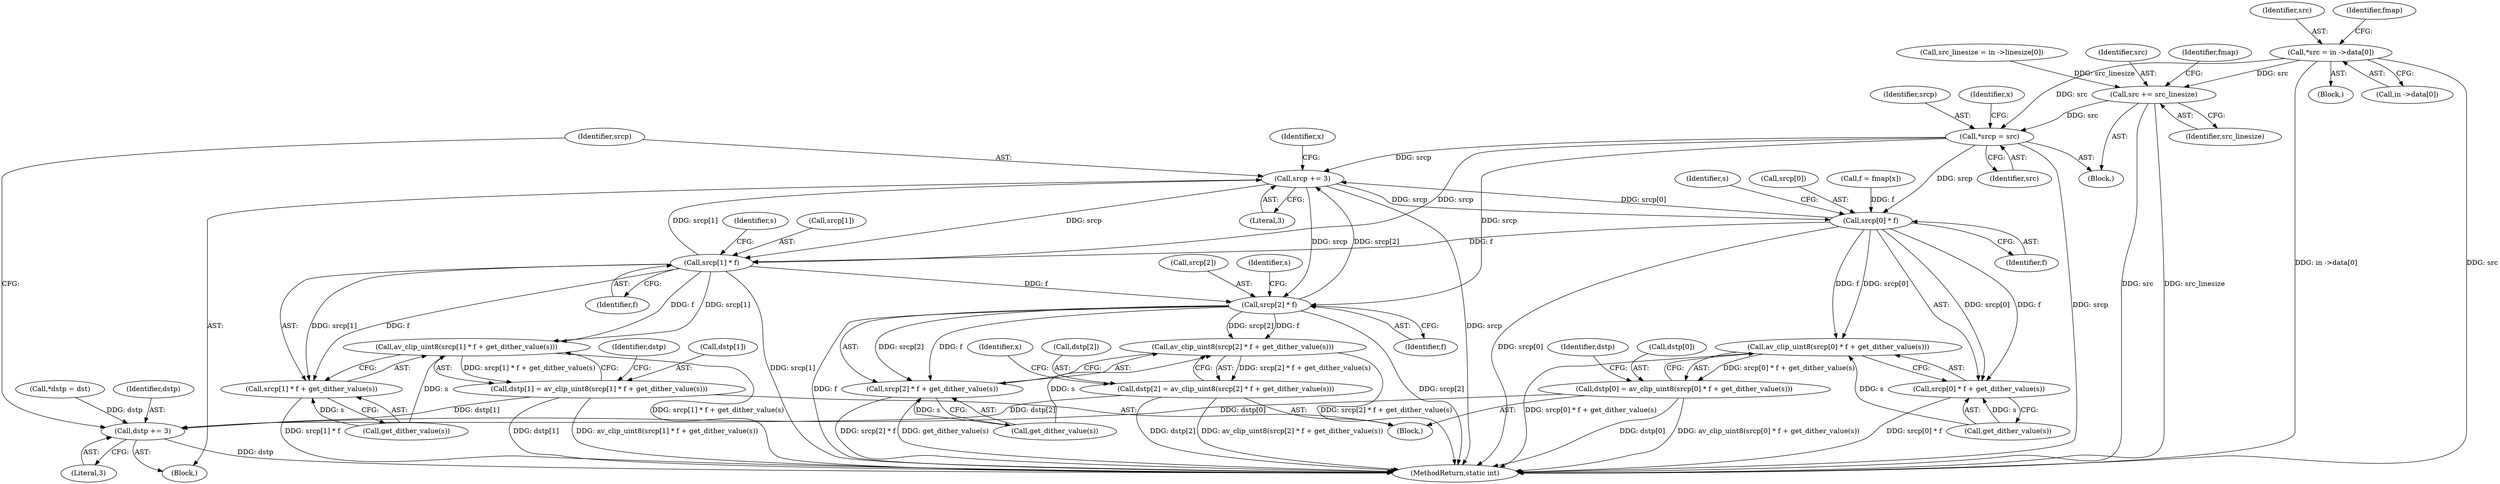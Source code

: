 digraph "0_FFmpeg_e43a0a232dbf6d3c161823c2e07c52e76227a1bc_10@array" {
"1000180" [label="(Call,*src = in ->data[0])"];
"1000232" [label="(Call,*srcp = src)"];
"1000251" [label="(Call,srcp += 3)"];
"1000267" [label="(Call,srcp[0] * f)"];
"1000265" [label="(Call,av_clip_uint8(srcp[0] * f + get_dither_value(s)))"];
"1000261" [label="(Call,dstp[0] = av_clip_uint8(srcp[0] * f + get_dither_value(s)))"];
"1000248" [label="(Call,dstp += 3)"];
"1000266" [label="(Call,srcp[0] * f + get_dither_value(s))"];
"1000280" [label="(Call,srcp[1] * f)"];
"1000278" [label="(Call,av_clip_uint8(srcp[1] * f + get_dither_value(s)))"];
"1000274" [label="(Call,dstp[1] = av_clip_uint8(srcp[1] * f + get_dither_value(s)))"];
"1000279" [label="(Call,srcp[1] * f + get_dither_value(s))"];
"1000293" [label="(Call,srcp[2] * f)"];
"1000291" [label="(Call,av_clip_uint8(srcp[2] * f + get_dither_value(s)))"];
"1000287" [label="(Call,dstp[2] = av_clip_uint8(srcp[2] * f + get_dither_value(s)))"];
"1000292" [label="(Call,srcp[2] * f + get_dither_value(s))"];
"1000303" [label="(Call,src += src_linesize)"];
"1000251" [label="(Call,srcp += 3)"];
"1000262" [label="(Call,dstp[0])"];
"1000246" [label="(Identifier,x)"];
"1000291" [label="(Call,av_clip_uint8(srcp[2] * f + get_dither_value(s)))"];
"1000233" [label="(Identifier,srcp)"];
"1000276" [label="(Identifier,dstp)"];
"1000267" [label="(Call,srcp[0] * f)"];
"1000285" [label="(Call,get_dither_value(s))"];
"1000181" [label="(Identifier,src)"];
"1000170" [label="(Block,)"];
"1000271" [label="(Identifier,f)"];
"1000237" [label="(Identifier,x)"];
"1000273" [label="(Identifier,s)"];
"1000228" [label="(Call,*dstp = dst)"];
"1000265" [label="(Call,av_clip_uint8(srcp[0] * f + get_dither_value(s)))"];
"1000189" [label="(Identifier,fmap)"];
"1000249" [label="(Identifier,dstp)"];
"1000278" [label="(Call,av_clip_uint8(srcp[1] * f + get_dither_value(s)))"];
"1000279" [label="(Call,srcp[1] * f + get_dither_value(s))"];
"1000298" [label="(Call,get_dither_value(s))"];
"1000240" [label="(Identifier,x)"];
"1000288" [label="(Call,dstp[2])"];
"1000305" [label="(Identifier,src_linesize)"];
"1000202" [label="(Call,src_linesize = in ->linesize[0])"];
"1000304" [label="(Identifier,src)"];
"1000511" [label="(MethodReturn,static int)"];
"1000268" [label="(Call,srcp[0])"];
"1000256" [label="(Call,f = fmap[x])"];
"1000275" [label="(Call,dstp[1])"];
"1000289" [label="(Identifier,dstp)"];
"1000307" [label="(Identifier,fmap)"];
"1000286" [label="(Identifier,s)"];
"1000303" [label="(Call,src += src_linesize)"];
"1000294" [label="(Call,srcp[2])"];
"1000266" [label="(Call,srcp[0] * f + get_dither_value(s))"];
"1000272" [label="(Call,get_dither_value(s))"];
"1000248" [label="(Call,dstp += 3)"];
"1000250" [label="(Literal,3)"];
"1000297" [label="(Identifier,f)"];
"1000299" [label="(Identifier,s)"];
"1000280" [label="(Call,srcp[1] * f)"];
"1000247" [label="(Block,)"];
"1000254" [label="(Block,)"];
"1000293" [label="(Call,srcp[2] * f)"];
"1000253" [label="(Literal,3)"];
"1000182" [label="(Call,in ->data[0])"];
"1000281" [label="(Call,srcp[1])"];
"1000234" [label="(Identifier,src)"];
"1000284" [label="(Identifier,f)"];
"1000292" [label="(Call,srcp[2] * f + get_dither_value(s))"];
"1000287" [label="(Call,dstp[2] = av_clip_uint8(srcp[2] * f + get_dither_value(s)))"];
"1000226" [label="(Block,)"];
"1000180" [label="(Call,*src = in ->data[0])"];
"1000232" [label="(Call,*srcp = src)"];
"1000261" [label="(Call,dstp[0] = av_clip_uint8(srcp[0] * f + get_dither_value(s)))"];
"1000252" [label="(Identifier,srcp)"];
"1000274" [label="(Call,dstp[1] = av_clip_uint8(srcp[1] * f + get_dither_value(s)))"];
"1000180" -> "1000170"  [label="AST: "];
"1000180" -> "1000182"  [label="CFG: "];
"1000181" -> "1000180"  [label="AST: "];
"1000182" -> "1000180"  [label="AST: "];
"1000189" -> "1000180"  [label="CFG: "];
"1000180" -> "1000511"  [label="DDG: in ->data[0]"];
"1000180" -> "1000511"  [label="DDG: src"];
"1000180" -> "1000232"  [label="DDG: src"];
"1000180" -> "1000303"  [label="DDG: src"];
"1000232" -> "1000226"  [label="AST: "];
"1000232" -> "1000234"  [label="CFG: "];
"1000233" -> "1000232"  [label="AST: "];
"1000234" -> "1000232"  [label="AST: "];
"1000237" -> "1000232"  [label="CFG: "];
"1000232" -> "1000511"  [label="DDG: srcp"];
"1000303" -> "1000232"  [label="DDG: src"];
"1000232" -> "1000251"  [label="DDG: srcp"];
"1000232" -> "1000267"  [label="DDG: srcp"];
"1000232" -> "1000280"  [label="DDG: srcp"];
"1000232" -> "1000293"  [label="DDG: srcp"];
"1000251" -> "1000247"  [label="AST: "];
"1000251" -> "1000253"  [label="CFG: "];
"1000252" -> "1000251"  [label="AST: "];
"1000253" -> "1000251"  [label="AST: "];
"1000240" -> "1000251"  [label="CFG: "];
"1000251" -> "1000511"  [label="DDG: srcp"];
"1000280" -> "1000251"  [label="DDG: srcp[1]"];
"1000293" -> "1000251"  [label="DDG: srcp[2]"];
"1000267" -> "1000251"  [label="DDG: srcp[0]"];
"1000251" -> "1000267"  [label="DDG: srcp"];
"1000251" -> "1000280"  [label="DDG: srcp"];
"1000251" -> "1000293"  [label="DDG: srcp"];
"1000267" -> "1000266"  [label="AST: "];
"1000267" -> "1000271"  [label="CFG: "];
"1000268" -> "1000267"  [label="AST: "];
"1000271" -> "1000267"  [label="AST: "];
"1000273" -> "1000267"  [label="CFG: "];
"1000267" -> "1000511"  [label="DDG: srcp[0]"];
"1000267" -> "1000265"  [label="DDG: srcp[0]"];
"1000267" -> "1000265"  [label="DDG: f"];
"1000267" -> "1000266"  [label="DDG: srcp[0]"];
"1000267" -> "1000266"  [label="DDG: f"];
"1000256" -> "1000267"  [label="DDG: f"];
"1000267" -> "1000280"  [label="DDG: f"];
"1000265" -> "1000261"  [label="AST: "];
"1000265" -> "1000266"  [label="CFG: "];
"1000266" -> "1000265"  [label="AST: "];
"1000261" -> "1000265"  [label="CFG: "];
"1000265" -> "1000511"  [label="DDG: srcp[0] * f + get_dither_value(s)"];
"1000265" -> "1000261"  [label="DDG: srcp[0] * f + get_dither_value(s)"];
"1000272" -> "1000265"  [label="DDG: s"];
"1000261" -> "1000254"  [label="AST: "];
"1000262" -> "1000261"  [label="AST: "];
"1000276" -> "1000261"  [label="CFG: "];
"1000261" -> "1000511"  [label="DDG: av_clip_uint8(srcp[0] * f + get_dither_value(s))"];
"1000261" -> "1000511"  [label="DDG: dstp[0]"];
"1000261" -> "1000248"  [label="DDG: dstp[0]"];
"1000248" -> "1000247"  [label="AST: "];
"1000248" -> "1000250"  [label="CFG: "];
"1000249" -> "1000248"  [label="AST: "];
"1000250" -> "1000248"  [label="AST: "];
"1000252" -> "1000248"  [label="CFG: "];
"1000248" -> "1000511"  [label="DDG: dstp"];
"1000274" -> "1000248"  [label="DDG: dstp[1]"];
"1000228" -> "1000248"  [label="DDG: dstp"];
"1000287" -> "1000248"  [label="DDG: dstp[2]"];
"1000266" -> "1000272"  [label="CFG: "];
"1000272" -> "1000266"  [label="AST: "];
"1000266" -> "1000511"  [label="DDG: srcp[0] * f"];
"1000272" -> "1000266"  [label="DDG: s"];
"1000280" -> "1000279"  [label="AST: "];
"1000280" -> "1000284"  [label="CFG: "];
"1000281" -> "1000280"  [label="AST: "];
"1000284" -> "1000280"  [label="AST: "];
"1000286" -> "1000280"  [label="CFG: "];
"1000280" -> "1000511"  [label="DDG: srcp[1]"];
"1000280" -> "1000278"  [label="DDG: srcp[1]"];
"1000280" -> "1000278"  [label="DDG: f"];
"1000280" -> "1000279"  [label="DDG: srcp[1]"];
"1000280" -> "1000279"  [label="DDG: f"];
"1000280" -> "1000293"  [label="DDG: f"];
"1000278" -> "1000274"  [label="AST: "];
"1000278" -> "1000279"  [label="CFG: "];
"1000279" -> "1000278"  [label="AST: "];
"1000274" -> "1000278"  [label="CFG: "];
"1000278" -> "1000511"  [label="DDG: srcp[1] * f + get_dither_value(s)"];
"1000278" -> "1000274"  [label="DDG: srcp[1] * f + get_dither_value(s)"];
"1000285" -> "1000278"  [label="DDG: s"];
"1000274" -> "1000254"  [label="AST: "];
"1000275" -> "1000274"  [label="AST: "];
"1000289" -> "1000274"  [label="CFG: "];
"1000274" -> "1000511"  [label="DDG: dstp[1]"];
"1000274" -> "1000511"  [label="DDG: av_clip_uint8(srcp[1] * f + get_dither_value(s))"];
"1000279" -> "1000285"  [label="CFG: "];
"1000285" -> "1000279"  [label="AST: "];
"1000279" -> "1000511"  [label="DDG: srcp[1] * f"];
"1000285" -> "1000279"  [label="DDG: s"];
"1000293" -> "1000292"  [label="AST: "];
"1000293" -> "1000297"  [label="CFG: "];
"1000294" -> "1000293"  [label="AST: "];
"1000297" -> "1000293"  [label="AST: "];
"1000299" -> "1000293"  [label="CFG: "];
"1000293" -> "1000511"  [label="DDG: srcp[2]"];
"1000293" -> "1000511"  [label="DDG: f"];
"1000293" -> "1000291"  [label="DDG: srcp[2]"];
"1000293" -> "1000291"  [label="DDG: f"];
"1000293" -> "1000292"  [label="DDG: srcp[2]"];
"1000293" -> "1000292"  [label="DDG: f"];
"1000291" -> "1000287"  [label="AST: "];
"1000291" -> "1000292"  [label="CFG: "];
"1000292" -> "1000291"  [label="AST: "];
"1000287" -> "1000291"  [label="CFG: "];
"1000291" -> "1000511"  [label="DDG: srcp[2] * f + get_dither_value(s)"];
"1000291" -> "1000287"  [label="DDG: srcp[2] * f + get_dither_value(s)"];
"1000298" -> "1000291"  [label="DDG: s"];
"1000287" -> "1000254"  [label="AST: "];
"1000288" -> "1000287"  [label="AST: "];
"1000246" -> "1000287"  [label="CFG: "];
"1000287" -> "1000511"  [label="DDG: av_clip_uint8(srcp[2] * f + get_dither_value(s))"];
"1000287" -> "1000511"  [label="DDG: dstp[2]"];
"1000292" -> "1000298"  [label="CFG: "];
"1000298" -> "1000292"  [label="AST: "];
"1000292" -> "1000511"  [label="DDG: get_dither_value(s)"];
"1000292" -> "1000511"  [label="DDG: srcp[2] * f"];
"1000298" -> "1000292"  [label="DDG: s"];
"1000303" -> "1000226"  [label="AST: "];
"1000303" -> "1000305"  [label="CFG: "];
"1000304" -> "1000303"  [label="AST: "];
"1000305" -> "1000303"  [label="AST: "];
"1000307" -> "1000303"  [label="CFG: "];
"1000303" -> "1000511"  [label="DDG: src"];
"1000303" -> "1000511"  [label="DDG: src_linesize"];
"1000202" -> "1000303"  [label="DDG: src_linesize"];
}
